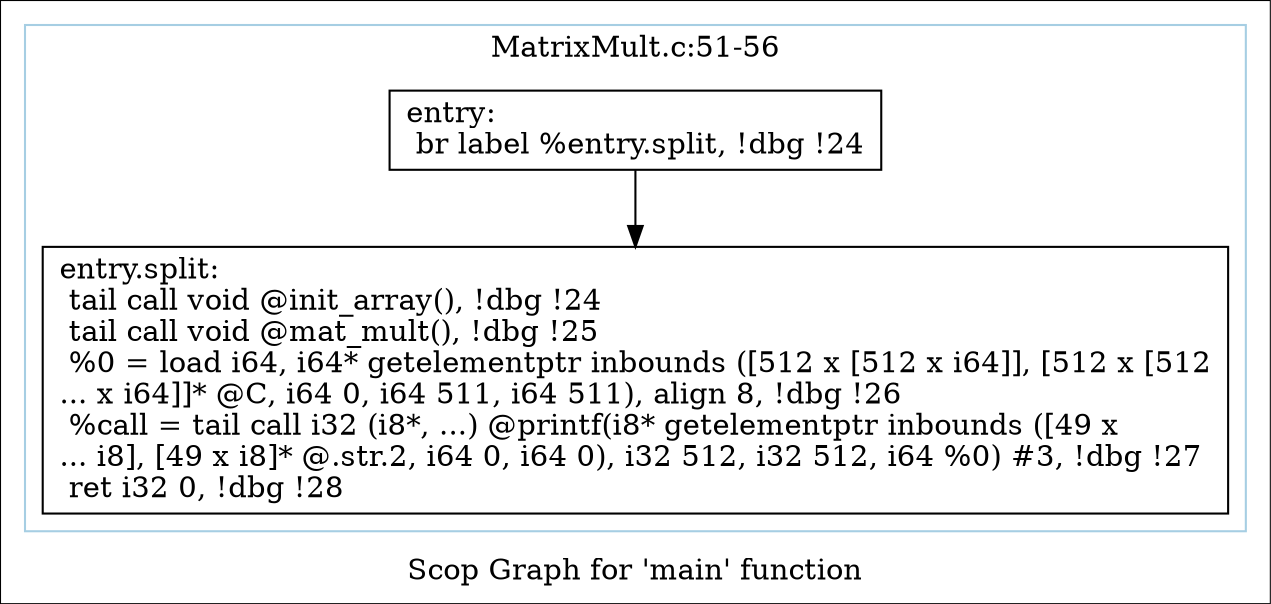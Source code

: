 digraph "Scop Graph for 'main' function" {
	label="Scop Graph for 'main' function";

	Node0x50d4040 [shape=record,label="{entry:\l  br label %entry.split, !dbg !24\l}"];
	Node0x50d4040 -> Node0x50e3560;
	Node0x50e3560 [shape=record,label="{entry.split:                                      \l  tail call void @init_array(), !dbg !24\l  tail call void @mat_mult(), !dbg !25\l  %0 = load i64, i64* getelementptr inbounds ([512 x [512 x i64]], [512 x [512\l... x i64]]* @C, i64 0, i64 511, i64 511), align 8, !dbg !26\l  %call = tail call i32 (i8*, ...) @printf(i8* getelementptr inbounds ([49 x\l... i8], [49 x i8]* @.str.2, i64 0, i64 0), i32 512, i32 512, i64 %0) #3, !dbg !27\l  ret i32 0, !dbg !28\l}"];
	colorscheme = "paired12"
        subgraph cluster_0x50e5540 {
          label = "MatrixMult.c:51-56
";
          style = solid;
          color = 1
          Node0x50d4040;
          Node0x50e3560;
        }
}
